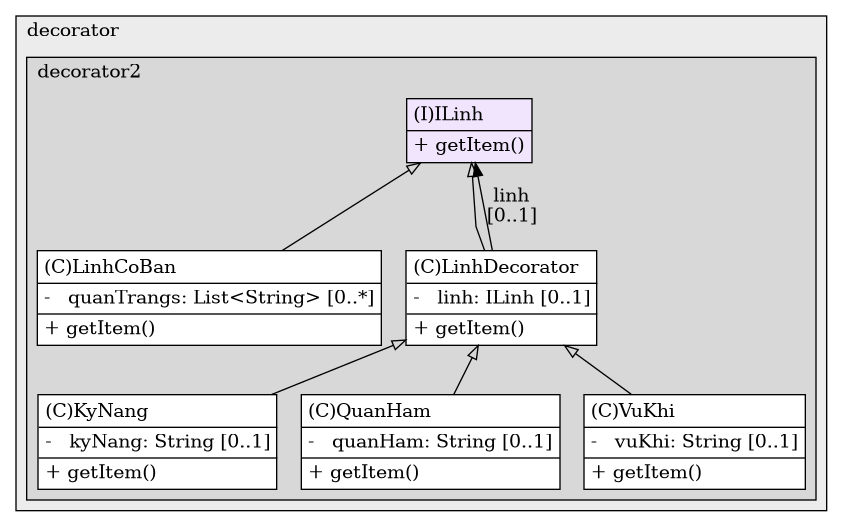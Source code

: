 @startuml

/' diagram meta data start
config=StructureConfiguration;
{
  "projectClassification": {
    "searchMode": "OpenProject", // OpenProject, AllProjects
    "includedProjects": "",
    "pathEndKeywords": "*.impl",
    "isClientPath": "",
    "isClientName": "",
    "isTestPath": "",
    "isTestName": "",
    "isMappingPath": "",
    "isMappingName": "",
    "isDataAccessPath": "",
    "isDataAccessName": "",
    "isDataStructurePath": "",
    "isDataStructureName": "",
    "isInterfaceStructuresPath": "",
    "isInterfaceStructuresName": "",
    "isEntryPointPath": "",
    "isEntryPointName": "",
    "treatFinalFieldsAsMandatory": false
  },
  "graphRestriction": {
    "classPackageExcludeFilter": "",
    "classPackageIncludeFilter": "",
    "classNameExcludeFilter": "",
    "classNameIncludeFilter": "",
    "methodNameExcludeFilter": "",
    "methodNameIncludeFilter": "",
    "removeByInheritance": "", // inheritance/annotation based filtering is done in a second step
    "removeByAnnotation": "",
    "removeByClassPackage": "", // cleanup the graph after inheritance/annotation based filtering is done
    "removeByClassName": "",
    "cutMappings": false,
    "cutEnum": true,
    "cutTests": true,
    "cutClient": true,
    "cutDataAccess": false,
    "cutInterfaceStructures": false,
    "cutDataStructures": false,
    "cutGetterAndSetter": true,
    "cutConstructors": true
  },
  "graphTraversal": {
    "forwardDepth": 6,
    "backwardDepth": 6,
    "classPackageExcludeFilter": "",
    "classPackageIncludeFilter": "",
    "classNameExcludeFilter": "",
    "classNameIncludeFilter": "",
    "methodNameExcludeFilter": "",
    "methodNameIncludeFilter": "",
    "hideMappings": false,
    "hideDataStructures": false,
    "hidePrivateMethods": true,
    "hideInterfaceCalls": true, // indirection: implementation -> interface (is hidden) -> implementation
    "onlyShowApplicationEntryPoints": false, // root node is included
    "useMethodCallsForStructureDiagram": "ForwardOnly" // ForwardOnly, BothDirections, No
  },
  "details": {
    "aggregation": "GroupByClass", // ByClass, GroupByClass, None
    "showClassGenericTypes": true,
    "showMethods": true,
    "showMethodParameterNames": true,
    "showMethodParameterTypes": true,
    "showMethodReturnType": true,
    "showPackageLevels": 2,
    "showDetailedClassStructure": true
  },
  "rootClass": "structural_dp.decorator.decorator2.ILinh",
  "extensionCallbackMethod": "" // qualified.class.name#methodName - signature: public static String method(String)
}
diagram meta data end '/



digraph g {
    rankdir="TB"
    splines=polyline
    

'nodes 
subgraph cluster_528037947 { 
   	label=decorator
	labeljust=l
	fillcolor="#ececec"
	style=filled
   
   subgraph cluster_573910294 { 
   	label=decorator2
	labeljust=l
	fillcolor="#d8d8d8"
	style=filled
   
   ILinh855077290[
	label=<<TABLE BORDER="1" CELLBORDER="0" CELLPADDING="4" CELLSPACING="0">
<TR><TD ALIGN="LEFT" >(I)ILinh</TD></TR>
<HR/>
<TR><TD ALIGN="LEFT" >+ getItem()</TD></TR>
</TABLE>>
	style=filled
	margin=0
	shape=plaintext
	fillcolor="#F1E5FD"
];

KyNang855077290[
	label=<<TABLE BORDER="1" CELLBORDER="0" CELLPADDING="4" CELLSPACING="0">
<TR><TD ALIGN="LEFT" >(C)KyNang</TD></TR>
<HR/>
<TR><TD ALIGN="LEFT" >-   kyNang: String [0..1]</TD></TR>
<HR/>
<TR><TD ALIGN="LEFT" >+ getItem()</TD></TR>
</TABLE>>
	style=filled
	margin=0
	shape=plaintext
	fillcolor="#FFFFFF"
];

LinhCoBan855077290[
	label=<<TABLE BORDER="1" CELLBORDER="0" CELLPADDING="4" CELLSPACING="0">
<TR><TD ALIGN="LEFT" >(C)LinhCoBan</TD></TR>
<HR/>
<TR><TD ALIGN="LEFT" >-   quanTrangs: List&lt;String&gt; [0..*]</TD></TR>
<HR/>
<TR><TD ALIGN="LEFT" >+ getItem()</TD></TR>
</TABLE>>
	style=filled
	margin=0
	shape=plaintext
	fillcolor="#FFFFFF"
];

LinhDecorator855077290[
	label=<<TABLE BORDER="1" CELLBORDER="0" CELLPADDING="4" CELLSPACING="0">
<TR><TD ALIGN="LEFT" >(C)LinhDecorator</TD></TR>
<HR/>
<TR><TD ALIGN="LEFT" >-   linh: ILinh [0..1]</TD></TR>
<HR/>
<TR><TD ALIGN="LEFT" >+ getItem()</TD></TR>
</TABLE>>
	style=filled
	margin=0
	shape=plaintext
	fillcolor="#FFFFFF"
];

QuanHam855077290[
	label=<<TABLE BORDER="1" CELLBORDER="0" CELLPADDING="4" CELLSPACING="0">
<TR><TD ALIGN="LEFT" >(C)QuanHam</TD></TR>
<HR/>
<TR><TD ALIGN="LEFT" >-   quanHam: String [0..1]</TD></TR>
<HR/>
<TR><TD ALIGN="LEFT" >+ getItem()</TD></TR>
</TABLE>>
	style=filled
	margin=0
	shape=plaintext
	fillcolor="#FFFFFF"
];

VuKhi855077290[
	label=<<TABLE BORDER="1" CELLBORDER="0" CELLPADDING="4" CELLSPACING="0">
<TR><TD ALIGN="LEFT" >(C)VuKhi</TD></TR>
<HR/>
<TR><TD ALIGN="LEFT" >-   vuKhi: String [0..1]</TD></TR>
<HR/>
<TR><TD ALIGN="LEFT" >+ getItem()</TD></TR>
</TABLE>>
	style=filled
	margin=0
	shape=plaintext
	fillcolor="#FFFFFF"
];
} 
} 

'edges    
ILinh855077290 -> LinhCoBan855077290[arrowhead=none, arrowtail=empty, dir=both];
ILinh855077290 -> LinhDecorator855077290[arrowhead=none, arrowtail=empty, dir=both];
LinhDecorator855077290 -> ILinh855077290[label="linh
[0..1]"];
LinhDecorator855077290 -> KyNang855077290[arrowhead=none, arrowtail=empty, dir=both];
LinhDecorator855077290 -> QuanHam855077290[arrowhead=none, arrowtail=empty, dir=both];
LinhDecorator855077290 -> VuKhi855077290[arrowhead=none, arrowtail=empty, dir=both];
    
}
@enduml